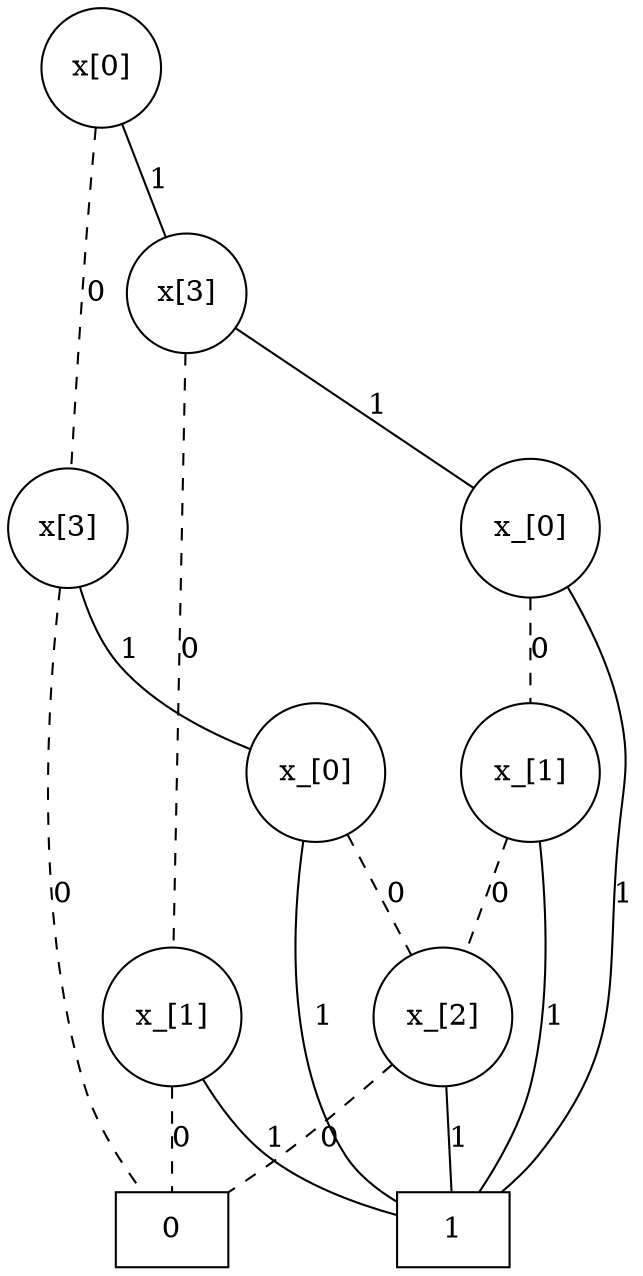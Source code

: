 graph BDD { n139718961574240 [label=0,shape=box]; n139718935431152 [label=1,shape=box]; n139718935875656 [label="x_[2]",shape=circle]; n139718935877056 [label="x_[0]",shape=circle]; n139718935877112 [label="x[3]",shape=circle]; n139718935822120 [label="x_[1]",shape=circle]; n139718935876776 [label="x_[1]",shape=circle]; n139718935877168 [label="x_[0]",shape=circle]; n139718935877224 [label="x[3]",shape=circle]; n139718935877280 [label="x[0]",shape=circle]; n139718935875656 -- n139718961574240 [label=0,style=dashed]; n139718935875656 -- n139718935431152 [label=1]; n139718935877056 -- n139718935875656 [label=0,style=dashed]; n139718935877056 -- n139718935431152 [label=1]; n139718935877112 -- n139718961574240 [label=0,style=dashed]; n139718935877112 -- n139718935877056 [label=1]; n139718935822120 -- n139718961574240 [label=0,style=dashed]; n139718935822120 -- n139718935431152 [label=1]; n139718935876776 -- n139718935875656 [label=0,style=dashed]; n139718935876776 -- n139718935431152 [label=1]; n139718935877168 -- n139718935876776 [label=0,style=dashed]; n139718935877168 -- n139718935431152 [label=1]; n139718935877224 -- n139718935822120 [label=0,style=dashed]; n139718935877224 -- n139718935877168 [label=1]; n139718935877280 -- n139718935877112 [label=0,style=dashed]; n139718935877280 -- n139718935877224 [label=1]; }
